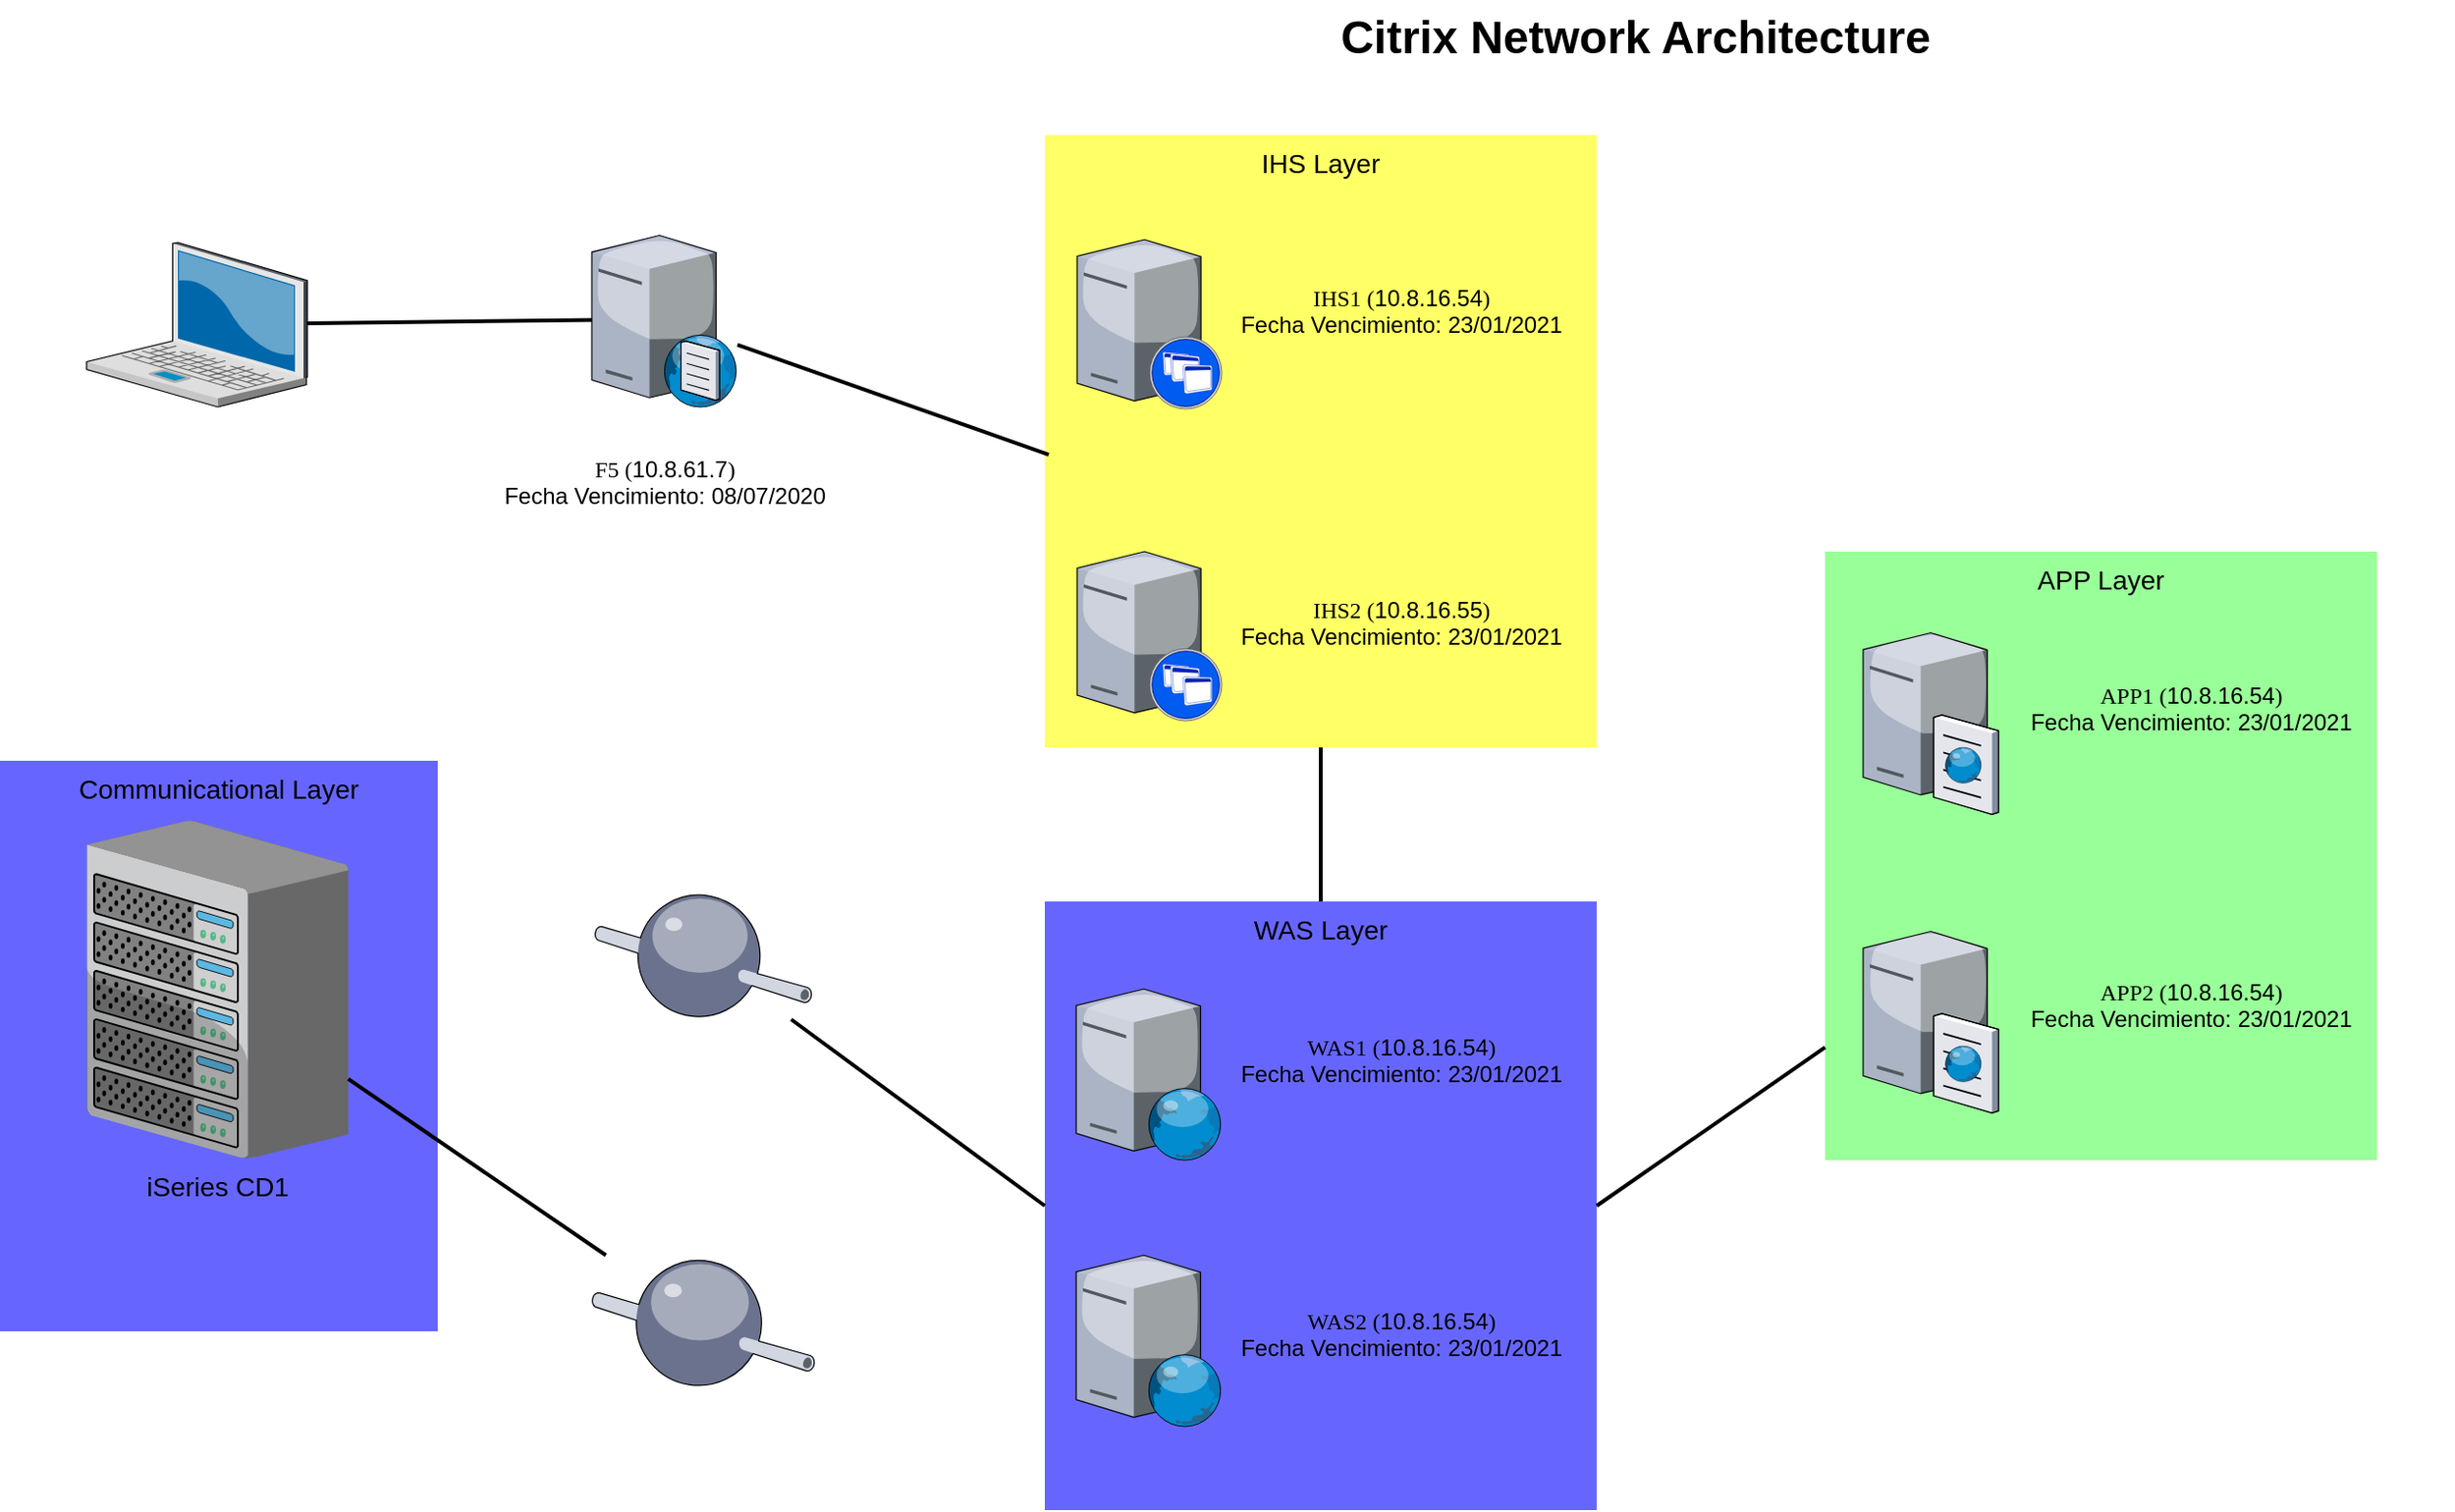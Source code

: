 <mxfile version="10.6.7" type="github"><diagram name="Page-1" id="e3a06f82-3646-2815-327d-82caf3d4e204"><mxGraphModel dx="1080" dy="484" grid="1" gridSize="10" guides="1" tooltips="1" connect="1" arrows="1" fold="1" page="1" pageScale="1.5" pageWidth="1169" pageHeight="826" background="none" math="0" shadow="0"><root><mxCell id="0" style=";html=1;"/><mxCell id="1" style=";html=1;" parent="0"/><mxCell id="UGuhCJuKFUc0XKI-UT0f-1" value="Communicational Layer&lt;br&gt;" style="whiteSpace=wrap;html=1;fillColor=#6666FF;fontSize=14;strokeColor=none;verticalAlign=top;" vertex="1" parent="1"><mxGeometry x="71" y="430" width="230" height="300" as="geometry"/></mxCell><mxCell id="CNe0xP8BEubPnk2KXXH0-21" value="APP Layer&lt;br&gt;" style="whiteSpace=wrap;html=1;fillColor=#99FF99;fontSize=14;strokeColor=none;verticalAlign=top;" parent="1" vertex="1"><mxGeometry x="1030" y="320" width="290" height="320" as="geometry"/></mxCell><mxCell id="CNe0xP8BEubPnk2KXXH0-17" value="WAS Layer&lt;br&gt;" style="whiteSpace=wrap;html=1;fillColor=#6666FF;fontSize=14;strokeColor=none;verticalAlign=top;" parent="1" vertex="1"><mxGeometry x="620" y="504" width="290" height="320" as="geometry"/></mxCell><mxCell id="6a7d8f32e03d9370-59" value="IHS Layer&lt;br&gt;" style="whiteSpace=wrap;html=1;fillColor=#FFFF66;fontSize=14;strokeColor=none;verticalAlign=top;" parent="1" vertex="1"><mxGeometry x="620" y="101" width="290" height="322" as="geometry"/></mxCell><mxCell id="6a7d8f32e03d9370-36" style="edgeStyle=none;rounded=0;html=1;startSize=10;endSize=10;jettySize=auto;orthogonalLoop=1;fontSize=14;endArrow=none;endFill=0;strokeWidth=2;" parent="1" source="6a7d8f32e03d9370-1" target="CNe0xP8BEubPnk2KXXH0-12" edge="1"><mxGeometry relative="1" as="geometry"><mxPoint x="382" y="200.544" as="targetPoint"/></mxGeometry></mxCell><mxCell id="6a7d8f32e03d9370-1" value="" style="verticalLabelPosition=bottom;aspect=fixed;html=1;verticalAlign=top;strokeColor=none;shape=mxgraph.citrix.laptop_2;fillColor=#66B2FF;gradientColor=#0066CC;fontSize=14;" parent="1" vertex="1"><mxGeometry x="116.5" y="157.5" width="116" height="86.5" as="geometry"/></mxCell><mxCell id="6a7d8f32e03d9370-11" value="" style="verticalLabelPosition=bottom;aspect=fixed;html=1;verticalAlign=top;strokeColor=none;shape=mxgraph.citrix.xenapp_server;fillColor=#66B2FF;gradientColor=#0066CC;fontSize=14;" parent="1" vertex="1"><mxGeometry x="637.0" y="320" width="76" height="89" as="geometry"/></mxCell><mxCell id="6a7d8f32e03d9370-12" value="" style="verticalLabelPosition=bottom;aspect=fixed;html=1;verticalAlign=top;strokeColor=none;shape=mxgraph.citrix.xenapp_server;fillColor=#66B2FF;gradientColor=#0066CC;fontSize=14;" parent="1" vertex="1"><mxGeometry x="637.0" y="156" width="76" height="89" as="geometry"/></mxCell><mxCell id="6a7d8f32e03d9370-15" value="" style="verticalLabelPosition=top;aspect=fixed;html=1;verticalAlign=bottom;strokeColor=none;shape=mxgraph.citrix.cache_server;fillColor=#66B2FF;gradientColor=#0066CC;fontSize=14;labelPosition=center;align=center;" parent="1" vertex="1"><mxGeometry x="1050" y="517.5" width="71" height="97.5" as="geometry"/></mxCell><mxCell id="6a7d8f32e03d9370-16" value="iSeries CD1&lt;br&gt;&lt;br&gt;" style="verticalLabelPosition=bottom;aspect=fixed;html=1;verticalAlign=top;strokeColor=none;shape=mxgraph.citrix.chassis;fillColor=#66B2FF;gradientColor=#0066CC;fontSize=14;" parent="1" vertex="1"><mxGeometry x="116.5" y="461.5" width="137.5" height="177.5" as="geometry"/></mxCell><mxCell id="6a7d8f32e03d9370-62" value="Citrix Network Architecture" style="text;strokeColor=none;fillColor=none;html=1;fontSize=24;fontStyle=1;verticalAlign=middle;align=center;" parent="1" vertex="1"><mxGeometry x="499" y="30" width="861" height="40" as="geometry"/></mxCell><mxCell id="CNe0xP8BEubPnk2KXXH0-1" value="&lt;font face=&quot;Georgia&quot;&gt;F5 (&lt;/font&gt;&lt;span&gt;10.8.61.7&lt;/span&gt;&lt;font face=&quot;Georgia&quot;&gt;)&lt;br&gt;&lt;/font&gt;&lt;span&gt;Fecha Vencimiento: 08/07/2020&lt;/span&gt;&lt;br&gt;&lt;br&gt;" style="text;html=1;strokeColor=none;fillColor=none;align=center;verticalAlign=middle;whiteSpace=wrap;rounded=0;" parent="1" vertex="1"><mxGeometry x="327.5" y="262" width="185" height="58" as="geometry"/></mxCell><mxCell id="CNe0xP8BEubPnk2KXXH0-7" style="edgeStyle=none;rounded=0;html=1;startSize=10;endSize=10;jettySize=auto;orthogonalLoop=1;fontSize=14;endArrow=none;endFill=0;strokeWidth=2;entryX=0.007;entryY=0.522;entryDx=0;entryDy=0;entryPerimeter=0;" parent="1" source="CNe0xP8BEubPnk2KXXH0-12" target="6a7d8f32e03d9370-59" edge="1"><mxGeometry relative="1" as="geometry"><mxPoint x="460" y="200" as="sourcePoint"/><mxPoint x="619" y="198" as="targetPoint"/></mxGeometry></mxCell><mxCell id="CNe0xP8BEubPnk2KXXH0-8" value="&lt;font face=&quot;Georgia&quot;&gt;IHS2 (&lt;/font&gt;&lt;span&gt;10.8.16.55&lt;/span&gt;&lt;font face=&quot;Georgia&quot;&gt;)&lt;br&gt;&lt;/font&gt;&lt;span&gt;Fecha Vencimiento:&amp;nbsp;&lt;/span&gt;&lt;span title=&quot;23/01/2021&quot;&gt;23/01/2021&lt;/span&gt;&lt;br&gt;&lt;br&gt;" style="text;html=1;strokeColor=none;fillColor=none;align=center;verticalAlign=middle;whiteSpace=wrap;rounded=0;" parent="1" vertex="1"><mxGeometry x="715" y="335.5" width="185" height="58" as="geometry"/></mxCell><mxCell id="CNe0xP8BEubPnk2KXXH0-9" value="&lt;font face=&quot;Georgia&quot;&gt;IHS1 (&lt;/font&gt;10.8.16.54&lt;font face=&quot;Georgia&quot;&gt;)&lt;br&gt;&lt;/font&gt;&lt;span&gt;Fecha Vencimiento:&amp;nbsp;&lt;/span&gt;&lt;span title=&quot;23/01/2021&quot;&gt;23/01/2021&lt;/span&gt;&lt;br&gt;&lt;br&gt;" style="text;html=1;strokeColor=none;fillColor=none;align=center;verticalAlign=middle;whiteSpace=wrap;rounded=0;" parent="1" vertex="1"><mxGeometry x="715" y="171.5" width="185" height="58" as="geometry"/></mxCell><mxCell id="CNe0xP8BEubPnk2KXXH0-11" value="" style="verticalLabelPosition=bottom;aspect=fixed;html=1;verticalAlign=top;strokeColor=none;align=center;outlineConnect=0;shape=mxgraph.citrix.cache_server;" parent="1" vertex="1"><mxGeometry x="1050" y="360.5" width="71" height="97.5" as="geometry"/></mxCell><mxCell id="CNe0xP8BEubPnk2KXXH0-12" value="" style="verticalLabelPosition=bottom;aspect=fixed;html=1;verticalAlign=top;strokeColor=none;align=center;outlineConnect=0;shape=mxgraph.citrix.dns_server;" parent="1" vertex="1"><mxGeometry x="382" y="151.5" width="76.5" height="92.5" as="geometry"/></mxCell><mxCell id="CNe0xP8BEubPnk2KXXH0-15" value="" style="verticalLabelPosition=bottom;aspect=fixed;html=1;verticalAlign=top;strokeColor=none;align=center;outlineConnect=0;shape=mxgraph.citrix.web_server;" parent="1" vertex="1"><mxGeometry x="636.5" y="690" width="76.5" height="90" as="geometry"/></mxCell><mxCell id="CNe0xP8BEubPnk2KXXH0-16" value="" style="verticalLabelPosition=bottom;aspect=fixed;html=1;verticalAlign=top;strokeColor=none;align=center;outlineConnect=0;shape=mxgraph.citrix.web_server;" parent="1" vertex="1"><mxGeometry x="636.5" y="550" width="76.5" height="90" as="geometry"/></mxCell><mxCell id="CNe0xP8BEubPnk2KXXH0-18" value="&lt;font face=&quot;Georgia&quot;&gt;WAS1 (&lt;/font&gt;10.8.16.54&lt;font face=&quot;Georgia&quot;&gt;)&lt;br&gt;&lt;/font&gt;&lt;span&gt;Fecha Vencimiento:&amp;nbsp;&lt;/span&gt;&lt;span title=&quot;23/01/2021&quot;&gt;23/01/2021&lt;/span&gt;&lt;br&gt;&lt;br&gt;" style="text;html=1;strokeColor=none;fillColor=none;align=center;verticalAlign=middle;whiteSpace=wrap;rounded=0;" parent="1" vertex="1"><mxGeometry x="715" y="566" width="185" height="58" as="geometry"/></mxCell><mxCell id="CNe0xP8BEubPnk2KXXH0-19" value="&lt;font face=&quot;Georgia&quot;&gt;WAS2 (&lt;/font&gt;10.8.16.54&lt;font face=&quot;Georgia&quot;&gt;)&lt;br&gt;&lt;/font&gt;&lt;span&gt;Fecha Vencimiento:&amp;nbsp;&lt;/span&gt;&lt;span title=&quot;23/01/2021&quot;&gt;23/01/2021&lt;/span&gt;&lt;br&gt;&lt;br&gt;" style="text;html=1;strokeColor=none;fillColor=none;align=center;verticalAlign=middle;whiteSpace=wrap;rounded=0;" parent="1" vertex="1"><mxGeometry x="715" y="710" width="185" height="58" as="geometry"/></mxCell><mxCell id="CNe0xP8BEubPnk2KXXH0-20" style="edgeStyle=none;rounded=0;html=1;startSize=10;endSize=10;jettySize=auto;orthogonalLoop=1;fontSize=14;endArrow=none;endFill=0;strokeWidth=2;entryX=0.5;entryY=0;entryDx=0;entryDy=0;exitX=0.5;exitY=1;exitDx=0;exitDy=0;" parent="1" source="6a7d8f32e03d9370-59" target="CNe0xP8BEubPnk2KXXH0-17" edge="1"><mxGeometry relative="1" as="geometry"><mxPoint x="911" y="278" as="sourcePoint"/><mxPoint x="1082.5" y="507.5" as="targetPoint"/></mxGeometry></mxCell><mxCell id="CNe0xP8BEubPnk2KXXH0-22" style="edgeStyle=none;rounded=0;html=1;startSize=10;endSize=10;jettySize=auto;orthogonalLoop=1;fontSize=14;endArrow=none;endFill=0;strokeWidth=2;entryX=1;entryY=0.5;entryDx=0;entryDy=0;" parent="1" source="CNe0xP8BEubPnk2KXXH0-21" target="CNe0xP8BEubPnk2KXXH0-17" edge="1"><mxGeometry relative="1" as="geometry"><mxPoint x="775" y="433" as="sourcePoint"/><mxPoint x="775" y="514" as="targetPoint"/></mxGeometry></mxCell><mxCell id="CNe0xP8BEubPnk2KXXH0-23" value="" style="verticalLabelPosition=bottom;aspect=fixed;html=1;verticalAlign=top;strokeColor=none;align=center;outlineConnect=0;shape=mxgraph.citrix.middleware;fillColor=#FFFF66;" parent="1" vertex="1"><mxGeometry x="383.5" y="498" width="114" height="68" as="geometry"/></mxCell><mxCell id="CNe0xP8BEubPnk2KXXH0-24" style="edgeStyle=none;rounded=0;html=1;startSize=10;endSize=10;jettySize=auto;orthogonalLoop=1;fontSize=14;endArrow=none;endFill=0;strokeWidth=2;entryX=0;entryY=0.5;entryDx=0;entryDy=0;" parent="1" source="CNe0xP8BEubPnk2KXXH0-23" target="CNe0xP8BEubPnk2KXXH0-17" edge="1"><mxGeometry relative="1" as="geometry"><mxPoint x="468.5" y="221.258" as="sourcePoint"/><mxPoint x="632" y="279" as="targetPoint"/><Array as="points"/></mxGeometry></mxCell><mxCell id="CNe0xP8BEubPnk2KXXH0-25" value="" style="verticalLabelPosition=bottom;aspect=fixed;html=1;verticalAlign=top;strokeColor=none;align=center;outlineConnect=0;shape=mxgraph.citrix.middleware;fillColor=#FFFF66;" parent="1" vertex="1"><mxGeometry x="382" y="690" width="117" height="70" as="geometry"/></mxCell><mxCell id="CNe0xP8BEubPnk2KXXH0-26" style="edgeStyle=none;rounded=0;html=1;startSize=10;endSize=10;jettySize=auto;orthogonalLoop=1;fontSize=14;endArrow=none;endFill=0;strokeWidth=2;" parent="1" source="6a7d8f32e03d9370-16" target="CNe0xP8BEubPnk2KXXH0-25" edge="1"><mxGeometry relative="1" as="geometry"><mxPoint x="373" y="523.401" as="sourcePoint"/><mxPoint x="630" y="674" as="targetPoint"/><Array as="points"/></mxGeometry></mxCell><mxCell id="CNe0xP8BEubPnk2KXXH0-28" value="&lt;font face=&quot;Georgia&quot;&gt;APP1 (&lt;/font&gt;10.8.16.54&lt;font face=&quot;Georgia&quot;&gt;)&lt;br&gt;&lt;/font&gt;&lt;span&gt;Fecha Vencimiento:&amp;nbsp;&lt;/span&gt;&lt;span title=&quot;23/01/2021&quot;&gt;23/01/2021&lt;/span&gt;&lt;br&gt;&lt;br&gt;" style="text;html=1;strokeColor=none;fillColor=none;align=center;verticalAlign=middle;whiteSpace=wrap;rounded=0;" parent="1" vertex="1"><mxGeometry x="1130" y="380.5" width="185" height="58" as="geometry"/></mxCell><mxCell id="CNe0xP8BEubPnk2KXXH0-29" value="&lt;font face=&quot;Georgia&quot;&gt;APP2 (&lt;/font&gt;10.8.16.54&lt;font face=&quot;Georgia&quot;&gt;)&lt;br&gt;&lt;/font&gt;&lt;span&gt;Fecha Vencimiento:&amp;nbsp;&lt;/span&gt;&lt;span title=&quot;23/01/2021&quot;&gt;23/01/2021&lt;/span&gt;&lt;br&gt;&lt;br&gt;" style="text;html=1;strokeColor=none;fillColor=none;align=center;verticalAlign=middle;whiteSpace=wrap;rounded=0;" parent="1" vertex="1"><mxGeometry x="1130" y="537" width="185" height="58" as="geometry"/></mxCell></root></mxGraphModel></diagram></mxfile>